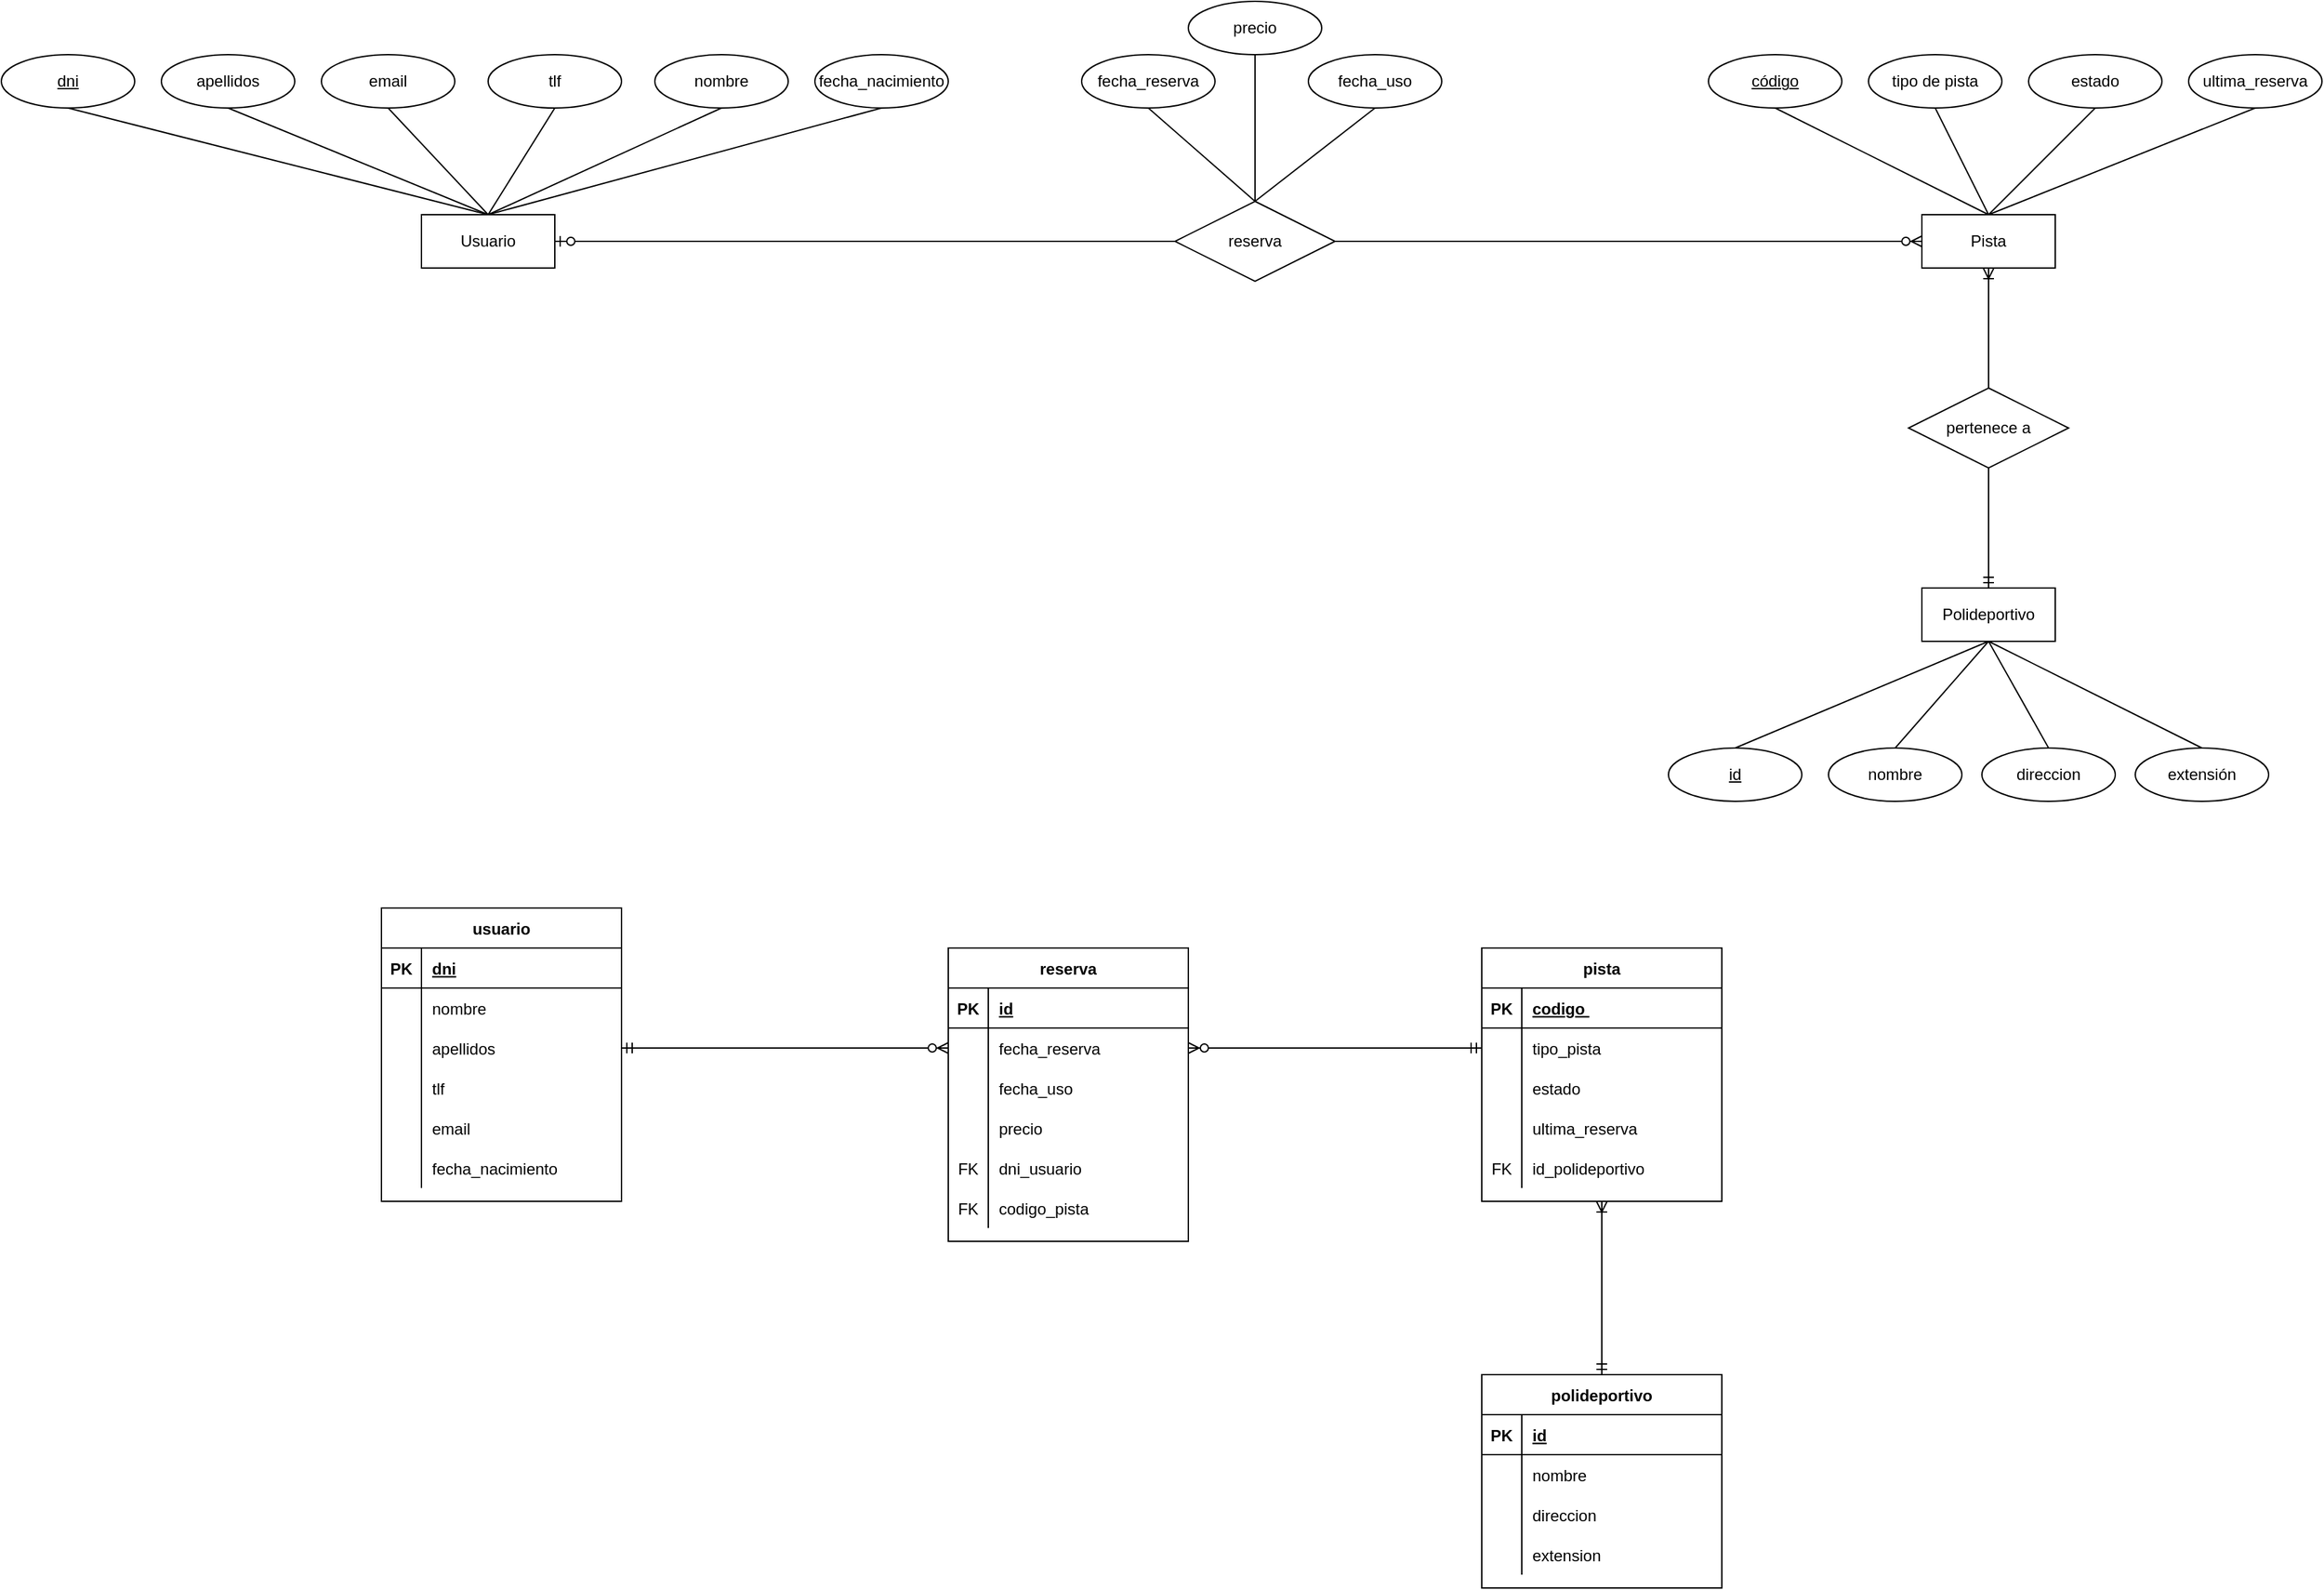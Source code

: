 <mxfile version="18.0.2" type="device"><diagram id="zfNB8mSPvCFTnwCI9ORZ" name="Page-1"><mxGraphModel dx="2370" dy="1270" grid="1" gridSize="10" guides="1" tooltips="1" connect="1" arrows="1" fold="1" page="1" pageScale="1" pageWidth="850" pageHeight="1100" math="0" shadow="0"><root><mxCell id="0"/><mxCell id="1" parent="0"/><mxCell id="QHK6IpkkrqzGox3s3TuM-14" value="Usuario" style="whiteSpace=wrap;html=1;align=center;" vertex="1" parent="1"><mxGeometry x="375" y="290" width="100" height="40" as="geometry"/></mxCell><mxCell id="QHK6IpkkrqzGox3s3TuM-15" value="nombre" style="ellipse;whiteSpace=wrap;html=1;align=center;" vertex="1" parent="1"><mxGeometry x="550" y="170" width="100" height="40" as="geometry"/></mxCell><mxCell id="QHK6IpkkrqzGox3s3TuM-16" value="apellidos" style="ellipse;whiteSpace=wrap;html=1;align=center;" vertex="1" parent="1"><mxGeometry x="180" y="170" width="100" height="40" as="geometry"/></mxCell><mxCell id="QHK6IpkkrqzGox3s3TuM-17" value="email" style="ellipse;whiteSpace=wrap;html=1;align=center;" vertex="1" parent="1"><mxGeometry x="300" y="170" width="100" height="40" as="geometry"/></mxCell><mxCell id="QHK6IpkkrqzGox3s3TuM-18" value="tlf" style="ellipse;whiteSpace=wrap;html=1;align=center;" vertex="1" parent="1"><mxGeometry x="425" y="170" width="100" height="40" as="geometry"/></mxCell><mxCell id="QHK6IpkkrqzGox3s3TuM-20" value="fecha_nacimiento" style="ellipse;whiteSpace=wrap;html=1;align=center;" vertex="1" parent="1"><mxGeometry x="670" y="170" width="100" height="40" as="geometry"/></mxCell><mxCell id="QHK6IpkkrqzGox3s3TuM-21" value="" style="endArrow=none;html=1;rounded=0;exitX=0.5;exitY=1;exitDx=0;exitDy=0;entryX=0.5;entryY=0;entryDx=0;entryDy=0;" edge="1" parent="1" source="QHK6IpkkrqzGox3s3TuM-16" target="QHK6IpkkrqzGox3s3TuM-14"><mxGeometry relative="1" as="geometry"><mxPoint x="340" y="390" as="sourcePoint"/><mxPoint x="280" y="290" as="targetPoint"/></mxGeometry></mxCell><mxCell id="QHK6IpkkrqzGox3s3TuM-22" value="" style="endArrow=none;html=1;rounded=0;exitX=0.5;exitY=1;exitDx=0;exitDy=0;entryX=0.5;entryY=0;entryDx=0;entryDy=0;" edge="1" parent="1" source="QHK6IpkkrqzGox3s3TuM-17" target="QHK6IpkkrqzGox3s3TuM-14"><mxGeometry relative="1" as="geometry"><mxPoint x="240" y="220" as="sourcePoint"/><mxPoint x="429" y="301" as="targetPoint"/></mxGeometry></mxCell><mxCell id="QHK6IpkkrqzGox3s3TuM-23" value="" style="endArrow=none;html=1;rounded=0;exitX=0.5;exitY=1;exitDx=0;exitDy=0;entryX=0.5;entryY=0;entryDx=0;entryDy=0;" edge="1" parent="1" source="QHK6IpkkrqzGox3s3TuM-18" target="QHK6IpkkrqzGox3s3TuM-14"><mxGeometry relative="1" as="geometry"><mxPoint x="250" y="230" as="sourcePoint"/><mxPoint x="439" y="311" as="targetPoint"/></mxGeometry></mxCell><mxCell id="QHK6IpkkrqzGox3s3TuM-24" value="" style="endArrow=none;html=1;rounded=0;exitX=0.5;exitY=1;exitDx=0;exitDy=0;entryX=0.5;entryY=0;entryDx=0;entryDy=0;" edge="1" parent="1" source="QHK6IpkkrqzGox3s3TuM-15" target="QHK6IpkkrqzGox3s3TuM-14"><mxGeometry relative="1" as="geometry"><mxPoint x="260" y="240" as="sourcePoint"/><mxPoint x="449" y="321" as="targetPoint"/></mxGeometry></mxCell><mxCell id="QHK6IpkkrqzGox3s3TuM-25" value="" style="endArrow=none;html=1;rounded=0;exitX=0.5;exitY=1;exitDx=0;exitDy=0;entryX=0.5;entryY=0;entryDx=0;entryDy=0;" edge="1" parent="1" source="QHK6IpkkrqzGox3s3TuM-20" target="QHK6IpkkrqzGox3s3TuM-14"><mxGeometry relative="1" as="geometry"><mxPoint x="270" y="250" as="sourcePoint"/><mxPoint x="459" y="331" as="targetPoint"/></mxGeometry></mxCell><mxCell id="QHK6IpkkrqzGox3s3TuM-26" value="dni" style="ellipse;whiteSpace=wrap;html=1;align=center;fontStyle=4;" vertex="1" parent="1"><mxGeometry x="60" y="170" width="100" height="40" as="geometry"/></mxCell><mxCell id="QHK6IpkkrqzGox3s3TuM-27" value="" style="endArrow=none;html=1;rounded=0;exitX=0.5;exitY=1;exitDx=0;exitDy=0;entryX=0.5;entryY=0;entryDx=0;entryDy=0;" edge="1" parent="1" source="QHK6IpkkrqzGox3s3TuM-26" target="QHK6IpkkrqzGox3s3TuM-14"><mxGeometry relative="1" as="geometry"><mxPoint x="340" y="390" as="sourcePoint"/><mxPoint x="500" y="390" as="targetPoint"/></mxGeometry></mxCell><mxCell id="QHK6IpkkrqzGox3s3TuM-28" value="Polideportivo" style="whiteSpace=wrap;html=1;align=center;" vertex="1" parent="1"><mxGeometry x="1500" y="570" width="100" height="40" as="geometry"/></mxCell><mxCell id="QHK6IpkkrqzGox3s3TuM-29" value="nombre" style="ellipse;whiteSpace=wrap;html=1;align=center;" vertex="1" parent="1"><mxGeometry x="1430" y="690" width="100" height="40" as="geometry"/></mxCell><mxCell id="QHK6IpkkrqzGox3s3TuM-31" value="direccion" style="ellipse;whiteSpace=wrap;html=1;align=center;" vertex="1" parent="1"><mxGeometry x="1545" y="690" width="100" height="40" as="geometry"/></mxCell><mxCell id="QHK6IpkkrqzGox3s3TuM-32" value="extensión" style="ellipse;whiteSpace=wrap;html=1;align=center;" vertex="1" parent="1"><mxGeometry x="1660" y="690" width="100" height="40" as="geometry"/></mxCell><mxCell id="QHK6IpkkrqzGox3s3TuM-33" value="" style="endArrow=none;html=1;rounded=0;exitX=0.5;exitY=0;exitDx=0;exitDy=0;" edge="1" parent="1" source="QHK6IpkkrqzGox3s3TuM-29"><mxGeometry relative="1" as="geometry"><mxPoint x="1460" y="450" as="sourcePoint"/><mxPoint x="1550" y="610" as="targetPoint"/></mxGeometry></mxCell><mxCell id="QHK6IpkkrqzGox3s3TuM-34" value="" style="endArrow=none;html=1;rounded=0;exitX=0.5;exitY=0;exitDx=0;exitDy=0;entryX=0.5;entryY=1;entryDx=0;entryDy=0;" edge="1" parent="1" source="QHK6IpkkrqzGox3s3TuM-31" target="QHK6IpkkrqzGox3s3TuM-28"><mxGeometry relative="1" as="geometry"><mxPoint x="1430" y="530" as="sourcePoint"/><mxPoint x="1560" y="580" as="targetPoint"/></mxGeometry></mxCell><mxCell id="QHK6IpkkrqzGox3s3TuM-35" value="" style="endArrow=none;html=1;rounded=0;exitX=0.5;exitY=0;exitDx=0;exitDy=0;entryX=0.5;entryY=1;entryDx=0;entryDy=0;" edge="1" parent="1" source="QHK6IpkkrqzGox3s3TuM-32" target="QHK6IpkkrqzGox3s3TuM-28"><mxGeometry relative="1" as="geometry"><mxPoint x="1440" y="540" as="sourcePoint"/><mxPoint x="1570" y="590" as="targetPoint"/></mxGeometry></mxCell><mxCell id="QHK6IpkkrqzGox3s3TuM-36" value="id" style="ellipse;whiteSpace=wrap;html=1;align=center;fontStyle=4;" vertex="1" parent="1"><mxGeometry x="1310" y="690" width="100" height="40" as="geometry"/></mxCell><mxCell id="QHK6IpkkrqzGox3s3TuM-37" value="" style="endArrow=none;html=1;rounded=0;exitX=0.5;exitY=0;exitDx=0;exitDy=0;entryX=0.5;entryY=1;entryDx=0;entryDy=0;" edge="1" parent="1" source="QHK6IpkkrqzGox3s3TuM-36" target="QHK6IpkkrqzGox3s3TuM-28"><mxGeometry relative="1" as="geometry"><mxPoint x="1460" y="450" as="sourcePoint"/><mxPoint x="1620" y="450" as="targetPoint"/></mxGeometry></mxCell><mxCell id="QHK6IpkkrqzGox3s3TuM-38" value="Pista" style="whiteSpace=wrap;html=1;align=center;" vertex="1" parent="1"><mxGeometry x="1500" y="290" width="100" height="40" as="geometry"/></mxCell><mxCell id="QHK6IpkkrqzGox3s3TuM-40" value="tipo de pista" style="ellipse;whiteSpace=wrap;html=1;align=center;" vertex="1" parent="1"><mxGeometry x="1460" y="170" width="100" height="40" as="geometry"/></mxCell><mxCell id="QHK6IpkkrqzGox3s3TuM-41" value="estado" style="ellipse;whiteSpace=wrap;html=1;align=center;" vertex="1" parent="1"><mxGeometry x="1580" y="170" width="100" height="40" as="geometry"/></mxCell><mxCell id="QHK6IpkkrqzGox3s3TuM-43" value="ultima_reserva" style="ellipse;whiteSpace=wrap;html=1;align=center;" vertex="1" parent="1"><mxGeometry x="1700" y="170" width="100" height="40" as="geometry"/></mxCell><mxCell id="QHK6IpkkrqzGox3s3TuM-44" value="" style="endArrow=none;html=1;rounded=0;exitX=0.5;exitY=1;exitDx=0;exitDy=0;entryX=0.5;entryY=0;entryDx=0;entryDy=0;" edge="1" parent="1" source="QHK6IpkkrqzGox3s3TuM-49" target="QHK6IpkkrqzGox3s3TuM-38"><mxGeometry relative="1" as="geometry"><mxPoint x="1310" y="210" as="sourcePoint"/><mxPoint x="1660" y="30" as="targetPoint"/></mxGeometry></mxCell><mxCell id="QHK6IpkkrqzGox3s3TuM-45" value="" style="endArrow=none;html=1;rounded=0;exitX=0.5;exitY=1;exitDx=0;exitDy=0;entryX=0.5;entryY=0;entryDx=0;entryDy=0;" edge="1" parent="1" source="QHK6IpkkrqzGox3s3TuM-40" target="QHK6IpkkrqzGox3s3TuM-38"><mxGeometry relative="1" as="geometry"><mxPoint x="1320" y="220" as="sourcePoint"/><mxPoint x="1560" y="250" as="targetPoint"/></mxGeometry></mxCell><mxCell id="QHK6IpkkrqzGox3s3TuM-46" value="" style="endArrow=none;html=1;rounded=0;exitX=0.5;exitY=1;exitDx=0;exitDy=0;entryX=0.5;entryY=0;entryDx=0;entryDy=0;" edge="1" parent="1" source="QHK6IpkkrqzGox3s3TuM-41" target="QHK6IpkkrqzGox3s3TuM-38"><mxGeometry relative="1" as="geometry"><mxPoint x="1330" y="230" as="sourcePoint"/><mxPoint x="1570" y="260" as="targetPoint"/></mxGeometry></mxCell><mxCell id="QHK6IpkkrqzGox3s3TuM-48" value="" style="endArrow=none;html=1;rounded=0;exitX=0.5;exitY=1;exitDx=0;exitDy=0;entryX=0.5;entryY=0;entryDx=0;entryDy=0;" edge="1" parent="1" source="QHK6IpkkrqzGox3s3TuM-43" target="QHK6IpkkrqzGox3s3TuM-38"><mxGeometry relative="1" as="geometry"><mxPoint x="1350" y="250" as="sourcePoint"/><mxPoint x="1590" y="280" as="targetPoint"/></mxGeometry></mxCell><mxCell id="QHK6IpkkrqzGox3s3TuM-49" value="código" style="ellipse;whiteSpace=wrap;html=1;align=center;fontStyle=4;" vertex="1" parent="1"><mxGeometry x="1340" y="170" width="100" height="40" as="geometry"/></mxCell><mxCell id="QHK6IpkkrqzGox3s3TuM-51" value="reserva" style="shape=rhombus;perimeter=rhombusPerimeter;whiteSpace=wrap;html=1;align=center;" vertex="1" parent="1"><mxGeometry x="940" y="280" width="120" height="60" as="geometry"/></mxCell><mxCell id="QHK6IpkkrqzGox3s3TuM-53" value="" style="fontSize=12;html=1;endArrow=ERzeroToMany;endFill=1;rounded=0;entryX=0;entryY=0.5;entryDx=0;entryDy=0;exitX=1;exitY=0.5;exitDx=0;exitDy=0;" edge="1" parent="1" source="QHK6IpkkrqzGox3s3TuM-51" target="QHK6IpkkrqzGox3s3TuM-38"><mxGeometry width="100" height="100" relative="1" as="geometry"><mxPoint x="900" y="350" as="sourcePoint"/><mxPoint x="1000" y="250" as="targetPoint"/></mxGeometry></mxCell><mxCell id="QHK6IpkkrqzGox3s3TuM-54" value="" style="fontSize=12;html=1;endArrow=ERzeroToOne;endFill=1;rounded=0;entryX=1;entryY=0.5;entryDx=0;entryDy=0;exitX=0;exitY=0.5;exitDx=0;exitDy=0;" edge="1" parent="1" source="QHK6IpkkrqzGox3s3TuM-51" target="QHK6IpkkrqzGox3s3TuM-14"><mxGeometry width="100" height="100" relative="1" as="geometry"><mxPoint x="810" y="350" as="sourcePoint"/><mxPoint x="910" y="250" as="targetPoint"/></mxGeometry></mxCell><mxCell id="QHK6IpkkrqzGox3s3TuM-55" value="fecha_reserva" style="ellipse;whiteSpace=wrap;html=1;align=center;" vertex="1" parent="1"><mxGeometry x="870" y="170" width="100" height="40" as="geometry"/></mxCell><mxCell id="QHK6IpkkrqzGox3s3TuM-57" value="fecha_uso" style="ellipse;whiteSpace=wrap;html=1;align=center;" vertex="1" parent="1"><mxGeometry x="1040" y="170" width="100" height="40" as="geometry"/></mxCell><mxCell id="QHK6IpkkrqzGox3s3TuM-59" value="precio" style="ellipse;whiteSpace=wrap;html=1;align=center;" vertex="1" parent="1"><mxGeometry x="950" y="130" width="100" height="40" as="geometry"/></mxCell><mxCell id="QHK6IpkkrqzGox3s3TuM-60" value="" style="endArrow=none;html=1;rounded=0;exitX=0.5;exitY=1;exitDx=0;exitDy=0;entryX=0.5;entryY=0;entryDx=0;entryDy=0;" edge="1" parent="1" source="QHK6IpkkrqzGox3s3TuM-55" target="QHK6IpkkrqzGox3s3TuM-51"><mxGeometry relative="1" as="geometry"><mxPoint x="900" y="330" as="sourcePoint"/><mxPoint x="1060" y="330" as="targetPoint"/></mxGeometry></mxCell><mxCell id="QHK6IpkkrqzGox3s3TuM-61" value="" style="endArrow=none;html=1;rounded=0;exitX=0.5;exitY=1;exitDx=0;exitDy=0;entryX=0.5;entryY=0;entryDx=0;entryDy=0;" edge="1" parent="1" source="QHK6IpkkrqzGox3s3TuM-59" target="QHK6IpkkrqzGox3s3TuM-51"><mxGeometry relative="1" as="geometry"><mxPoint x="900" y="330" as="sourcePoint"/><mxPoint x="1060" y="330" as="targetPoint"/></mxGeometry></mxCell><mxCell id="QHK6IpkkrqzGox3s3TuM-62" value="" style="endArrow=none;html=1;rounded=0;exitX=0.5;exitY=1;exitDx=0;exitDy=0;entryX=0.5;entryY=0;entryDx=0;entryDy=0;" edge="1" parent="1" source="QHK6IpkkrqzGox3s3TuM-57" target="QHK6IpkkrqzGox3s3TuM-51"><mxGeometry relative="1" as="geometry"><mxPoint x="900" y="330" as="sourcePoint"/><mxPoint x="1060" y="330" as="targetPoint"/></mxGeometry></mxCell><mxCell id="QHK6IpkkrqzGox3s3TuM-63" value="pertenece a" style="shape=rhombus;perimeter=rhombusPerimeter;whiteSpace=wrap;html=1;align=center;" vertex="1" parent="1"><mxGeometry x="1490" y="420" width="120" height="60" as="geometry"/></mxCell><mxCell id="QHK6IpkkrqzGox3s3TuM-65" value="" style="fontSize=12;html=1;endArrow=ERmandOne;rounded=0;entryX=0.5;entryY=0;entryDx=0;entryDy=0;exitX=0.5;exitY=1;exitDx=0;exitDy=0;" edge="1" parent="1" source="QHK6IpkkrqzGox3s3TuM-63" target="QHK6IpkkrqzGox3s3TuM-28"><mxGeometry width="100" height="100" relative="1" as="geometry"><mxPoint x="1420" y="590" as="sourcePoint"/><mxPoint x="1520" y="490" as="targetPoint"/></mxGeometry></mxCell><mxCell id="QHK6IpkkrqzGox3s3TuM-66" value="" style="fontSize=12;html=1;endArrow=ERoneToMany;rounded=0;entryX=0.5;entryY=1;entryDx=0;entryDy=0;exitX=0.5;exitY=0;exitDx=0;exitDy=0;" edge="1" parent="1" source="QHK6IpkkrqzGox3s3TuM-63" target="QHK6IpkkrqzGox3s3TuM-38"><mxGeometry width="100" height="100" relative="1" as="geometry"><mxPoint x="1420" y="590" as="sourcePoint"/><mxPoint x="1520" y="490" as="targetPoint"/></mxGeometry></mxCell><mxCell id="QHK6IpkkrqzGox3s3TuM-71" value="usuario" style="shape=table;startSize=30;container=1;collapsible=1;childLayout=tableLayout;fixedRows=1;rowLines=0;fontStyle=1;align=center;resizeLast=1;" vertex="1" parent="1"><mxGeometry x="345" y="810" width="180" height="220" as="geometry"/></mxCell><mxCell id="QHK6IpkkrqzGox3s3TuM-72" value="" style="shape=tableRow;horizontal=0;startSize=0;swimlaneHead=0;swimlaneBody=0;fillColor=none;collapsible=0;dropTarget=0;points=[[0,0.5],[1,0.5]];portConstraint=eastwest;top=0;left=0;right=0;bottom=1;" vertex="1" parent="QHK6IpkkrqzGox3s3TuM-71"><mxGeometry y="30" width="180" height="30" as="geometry"/></mxCell><mxCell id="QHK6IpkkrqzGox3s3TuM-73" value="PK" style="shape=partialRectangle;connectable=0;fillColor=none;top=0;left=0;bottom=0;right=0;fontStyle=1;overflow=hidden;" vertex="1" parent="QHK6IpkkrqzGox3s3TuM-72"><mxGeometry width="30" height="30" as="geometry"><mxRectangle width="30" height="30" as="alternateBounds"/></mxGeometry></mxCell><mxCell id="QHK6IpkkrqzGox3s3TuM-74" value="dni" style="shape=partialRectangle;connectable=0;fillColor=none;top=0;left=0;bottom=0;right=0;align=left;spacingLeft=6;fontStyle=5;overflow=hidden;" vertex="1" parent="QHK6IpkkrqzGox3s3TuM-72"><mxGeometry x="30" width="150" height="30" as="geometry"><mxRectangle width="150" height="30" as="alternateBounds"/></mxGeometry></mxCell><mxCell id="QHK6IpkkrqzGox3s3TuM-75" value="" style="shape=tableRow;horizontal=0;startSize=0;swimlaneHead=0;swimlaneBody=0;fillColor=none;collapsible=0;dropTarget=0;points=[[0,0.5],[1,0.5]];portConstraint=eastwest;top=0;left=0;right=0;bottom=0;" vertex="1" parent="QHK6IpkkrqzGox3s3TuM-71"><mxGeometry y="60" width="180" height="30" as="geometry"/></mxCell><mxCell id="QHK6IpkkrqzGox3s3TuM-76" value="" style="shape=partialRectangle;connectable=0;fillColor=none;top=0;left=0;bottom=0;right=0;editable=1;overflow=hidden;" vertex="1" parent="QHK6IpkkrqzGox3s3TuM-75"><mxGeometry width="30" height="30" as="geometry"><mxRectangle width="30" height="30" as="alternateBounds"/></mxGeometry></mxCell><mxCell id="QHK6IpkkrqzGox3s3TuM-77" value="nombre" style="shape=partialRectangle;connectable=0;fillColor=none;top=0;left=0;bottom=0;right=0;align=left;spacingLeft=6;overflow=hidden;" vertex="1" parent="QHK6IpkkrqzGox3s3TuM-75"><mxGeometry x="30" width="150" height="30" as="geometry"><mxRectangle width="150" height="30" as="alternateBounds"/></mxGeometry></mxCell><mxCell id="QHK6IpkkrqzGox3s3TuM-78" value="" style="shape=tableRow;horizontal=0;startSize=0;swimlaneHead=0;swimlaneBody=0;fillColor=none;collapsible=0;dropTarget=0;points=[[0,0.5],[1,0.5]];portConstraint=eastwest;top=0;left=0;right=0;bottom=0;" vertex="1" parent="QHK6IpkkrqzGox3s3TuM-71"><mxGeometry y="90" width="180" height="30" as="geometry"/></mxCell><mxCell id="QHK6IpkkrqzGox3s3TuM-79" value="" style="shape=partialRectangle;connectable=0;fillColor=none;top=0;left=0;bottom=0;right=0;editable=1;overflow=hidden;" vertex="1" parent="QHK6IpkkrqzGox3s3TuM-78"><mxGeometry width="30" height="30" as="geometry"><mxRectangle width="30" height="30" as="alternateBounds"/></mxGeometry></mxCell><mxCell id="QHK6IpkkrqzGox3s3TuM-80" value="apellidos" style="shape=partialRectangle;connectable=0;fillColor=none;top=0;left=0;bottom=0;right=0;align=left;spacingLeft=6;overflow=hidden;" vertex="1" parent="QHK6IpkkrqzGox3s3TuM-78"><mxGeometry x="30" width="150" height="30" as="geometry"><mxRectangle width="150" height="30" as="alternateBounds"/></mxGeometry></mxCell><mxCell id="QHK6IpkkrqzGox3s3TuM-124" value="" style="shape=tableRow;horizontal=0;startSize=0;swimlaneHead=0;swimlaneBody=0;fillColor=none;collapsible=0;dropTarget=0;points=[[0,0.5],[1,0.5]];portConstraint=eastwest;top=0;left=0;right=0;bottom=0;" vertex="1" parent="QHK6IpkkrqzGox3s3TuM-71"><mxGeometry y="120" width="180" height="30" as="geometry"/></mxCell><mxCell id="QHK6IpkkrqzGox3s3TuM-125" value="" style="shape=partialRectangle;connectable=0;fillColor=none;top=0;left=0;bottom=0;right=0;editable=1;overflow=hidden;" vertex="1" parent="QHK6IpkkrqzGox3s3TuM-124"><mxGeometry width="30" height="30" as="geometry"><mxRectangle width="30" height="30" as="alternateBounds"/></mxGeometry></mxCell><mxCell id="QHK6IpkkrqzGox3s3TuM-126" value="tlf" style="shape=partialRectangle;connectable=0;fillColor=none;top=0;left=0;bottom=0;right=0;align=left;spacingLeft=6;overflow=hidden;" vertex="1" parent="QHK6IpkkrqzGox3s3TuM-124"><mxGeometry x="30" width="150" height="30" as="geometry"><mxRectangle width="150" height="30" as="alternateBounds"/></mxGeometry></mxCell><mxCell id="QHK6IpkkrqzGox3s3TuM-81" value="" style="shape=tableRow;horizontal=0;startSize=0;swimlaneHead=0;swimlaneBody=0;fillColor=none;collapsible=0;dropTarget=0;points=[[0,0.5],[1,0.5]];portConstraint=eastwest;top=0;left=0;right=0;bottom=0;" vertex="1" parent="QHK6IpkkrqzGox3s3TuM-71"><mxGeometry y="150" width="180" height="30" as="geometry"/></mxCell><mxCell id="QHK6IpkkrqzGox3s3TuM-82" value="" style="shape=partialRectangle;connectable=0;fillColor=none;top=0;left=0;bottom=0;right=0;editable=1;overflow=hidden;" vertex="1" parent="QHK6IpkkrqzGox3s3TuM-81"><mxGeometry width="30" height="30" as="geometry"><mxRectangle width="30" height="30" as="alternateBounds"/></mxGeometry></mxCell><mxCell id="QHK6IpkkrqzGox3s3TuM-83" value="email" style="shape=partialRectangle;connectable=0;fillColor=none;top=0;left=0;bottom=0;right=0;align=left;spacingLeft=6;overflow=hidden;" vertex="1" parent="QHK6IpkkrqzGox3s3TuM-81"><mxGeometry x="30" width="150" height="30" as="geometry"><mxRectangle width="150" height="30" as="alternateBounds"/></mxGeometry></mxCell><mxCell id="QHK6IpkkrqzGox3s3TuM-132" value="" style="shape=tableRow;horizontal=0;startSize=0;swimlaneHead=0;swimlaneBody=0;fillColor=none;collapsible=0;dropTarget=0;points=[[0,0.5],[1,0.5]];portConstraint=eastwest;top=0;left=0;right=0;bottom=0;" vertex="1" parent="QHK6IpkkrqzGox3s3TuM-71"><mxGeometry y="180" width="180" height="30" as="geometry"/></mxCell><mxCell id="QHK6IpkkrqzGox3s3TuM-133" value="" style="shape=partialRectangle;connectable=0;fillColor=none;top=0;left=0;bottom=0;right=0;editable=1;overflow=hidden;" vertex="1" parent="QHK6IpkkrqzGox3s3TuM-132"><mxGeometry width="30" height="30" as="geometry"><mxRectangle width="30" height="30" as="alternateBounds"/></mxGeometry></mxCell><mxCell id="QHK6IpkkrqzGox3s3TuM-134" value="fecha_nacimiento" style="shape=partialRectangle;connectable=0;fillColor=none;top=0;left=0;bottom=0;right=0;align=left;spacingLeft=6;overflow=hidden;" vertex="1" parent="QHK6IpkkrqzGox3s3TuM-132"><mxGeometry x="30" width="150" height="30" as="geometry"><mxRectangle width="150" height="30" as="alternateBounds"/></mxGeometry></mxCell><mxCell id="QHK6IpkkrqzGox3s3TuM-84" value="pista" style="shape=table;startSize=30;container=1;collapsible=1;childLayout=tableLayout;fixedRows=1;rowLines=0;fontStyle=1;align=center;resizeLast=1;" vertex="1" parent="1"><mxGeometry x="1170" y="840" width="180" height="190" as="geometry"/></mxCell><mxCell id="QHK6IpkkrqzGox3s3TuM-85" value="" style="shape=tableRow;horizontal=0;startSize=0;swimlaneHead=0;swimlaneBody=0;fillColor=none;collapsible=0;dropTarget=0;points=[[0,0.5],[1,0.5]];portConstraint=eastwest;top=0;left=0;right=0;bottom=1;" vertex="1" parent="QHK6IpkkrqzGox3s3TuM-84"><mxGeometry y="30" width="180" height="30" as="geometry"/></mxCell><mxCell id="QHK6IpkkrqzGox3s3TuM-86" value="PK" style="shape=partialRectangle;connectable=0;fillColor=none;top=0;left=0;bottom=0;right=0;fontStyle=1;overflow=hidden;" vertex="1" parent="QHK6IpkkrqzGox3s3TuM-85"><mxGeometry width="30" height="30" as="geometry"><mxRectangle width="30" height="30" as="alternateBounds"/></mxGeometry></mxCell><mxCell id="QHK6IpkkrqzGox3s3TuM-87" value="codigo " style="shape=partialRectangle;connectable=0;fillColor=none;top=0;left=0;bottom=0;right=0;align=left;spacingLeft=6;fontStyle=5;overflow=hidden;" vertex="1" parent="QHK6IpkkrqzGox3s3TuM-85"><mxGeometry x="30" width="150" height="30" as="geometry"><mxRectangle width="150" height="30" as="alternateBounds"/></mxGeometry></mxCell><mxCell id="QHK6IpkkrqzGox3s3TuM-88" value="" style="shape=tableRow;horizontal=0;startSize=0;swimlaneHead=0;swimlaneBody=0;fillColor=none;collapsible=0;dropTarget=0;points=[[0,0.5],[1,0.5]];portConstraint=eastwest;top=0;left=0;right=0;bottom=0;" vertex="1" parent="QHK6IpkkrqzGox3s3TuM-84"><mxGeometry y="60" width="180" height="30" as="geometry"/></mxCell><mxCell id="QHK6IpkkrqzGox3s3TuM-89" value="" style="shape=partialRectangle;connectable=0;fillColor=none;top=0;left=0;bottom=0;right=0;editable=1;overflow=hidden;" vertex="1" parent="QHK6IpkkrqzGox3s3TuM-88"><mxGeometry width="30" height="30" as="geometry"><mxRectangle width="30" height="30" as="alternateBounds"/></mxGeometry></mxCell><mxCell id="QHK6IpkkrqzGox3s3TuM-90" value="tipo_pista" style="shape=partialRectangle;connectable=0;fillColor=none;top=0;left=0;bottom=0;right=0;align=left;spacingLeft=6;overflow=hidden;" vertex="1" parent="QHK6IpkkrqzGox3s3TuM-88"><mxGeometry x="30" width="150" height="30" as="geometry"><mxRectangle width="150" height="30" as="alternateBounds"/></mxGeometry></mxCell><mxCell id="QHK6IpkkrqzGox3s3TuM-91" value="" style="shape=tableRow;horizontal=0;startSize=0;swimlaneHead=0;swimlaneBody=0;fillColor=none;collapsible=0;dropTarget=0;points=[[0,0.5],[1,0.5]];portConstraint=eastwest;top=0;left=0;right=0;bottom=0;" vertex="1" parent="QHK6IpkkrqzGox3s3TuM-84"><mxGeometry y="90" width="180" height="30" as="geometry"/></mxCell><mxCell id="QHK6IpkkrqzGox3s3TuM-92" value="" style="shape=partialRectangle;connectable=0;fillColor=none;top=0;left=0;bottom=0;right=0;editable=1;overflow=hidden;" vertex="1" parent="QHK6IpkkrqzGox3s3TuM-91"><mxGeometry width="30" height="30" as="geometry"><mxRectangle width="30" height="30" as="alternateBounds"/></mxGeometry></mxCell><mxCell id="QHK6IpkkrqzGox3s3TuM-93" value="estado" style="shape=partialRectangle;connectable=0;fillColor=none;top=0;left=0;bottom=0;right=0;align=left;spacingLeft=6;overflow=hidden;" vertex="1" parent="QHK6IpkkrqzGox3s3TuM-91"><mxGeometry x="30" width="150" height="30" as="geometry"><mxRectangle width="150" height="30" as="alternateBounds"/></mxGeometry></mxCell><mxCell id="QHK6IpkkrqzGox3s3TuM-94" value="" style="shape=tableRow;horizontal=0;startSize=0;swimlaneHead=0;swimlaneBody=0;fillColor=none;collapsible=0;dropTarget=0;points=[[0,0.5],[1,0.5]];portConstraint=eastwest;top=0;left=0;right=0;bottom=0;" vertex="1" parent="QHK6IpkkrqzGox3s3TuM-84"><mxGeometry y="120" width="180" height="30" as="geometry"/></mxCell><mxCell id="QHK6IpkkrqzGox3s3TuM-95" value="" style="shape=partialRectangle;connectable=0;fillColor=none;top=0;left=0;bottom=0;right=0;editable=1;overflow=hidden;" vertex="1" parent="QHK6IpkkrqzGox3s3TuM-94"><mxGeometry width="30" height="30" as="geometry"><mxRectangle width="30" height="30" as="alternateBounds"/></mxGeometry></mxCell><mxCell id="QHK6IpkkrqzGox3s3TuM-96" value="ultima_reserva" style="shape=partialRectangle;connectable=0;fillColor=none;top=0;left=0;bottom=0;right=0;align=left;spacingLeft=6;overflow=hidden;" vertex="1" parent="QHK6IpkkrqzGox3s3TuM-94"><mxGeometry x="30" width="150" height="30" as="geometry"><mxRectangle width="150" height="30" as="alternateBounds"/></mxGeometry></mxCell><mxCell id="QHK6IpkkrqzGox3s3TuM-147" value="" style="shape=tableRow;horizontal=0;startSize=0;swimlaneHead=0;swimlaneBody=0;fillColor=none;collapsible=0;dropTarget=0;points=[[0,0.5],[1,0.5]];portConstraint=eastwest;top=0;left=0;right=0;bottom=0;" vertex="1" parent="QHK6IpkkrqzGox3s3TuM-84"><mxGeometry y="150" width="180" height="30" as="geometry"/></mxCell><mxCell id="QHK6IpkkrqzGox3s3TuM-148" value="FK" style="shape=partialRectangle;connectable=0;fillColor=none;top=0;left=0;bottom=0;right=0;fontStyle=0;overflow=hidden;" vertex="1" parent="QHK6IpkkrqzGox3s3TuM-147"><mxGeometry width="30" height="30" as="geometry"><mxRectangle width="30" height="30" as="alternateBounds"/></mxGeometry></mxCell><mxCell id="QHK6IpkkrqzGox3s3TuM-149" value="id_polideportivo" style="shape=partialRectangle;connectable=0;fillColor=none;top=0;left=0;bottom=0;right=0;align=left;spacingLeft=6;fontStyle=0;overflow=hidden;" vertex="1" parent="QHK6IpkkrqzGox3s3TuM-147"><mxGeometry x="30" width="150" height="30" as="geometry"><mxRectangle width="150" height="30" as="alternateBounds"/></mxGeometry></mxCell><mxCell id="QHK6IpkkrqzGox3s3TuM-97" value="polideportivo" style="shape=table;startSize=30;container=1;collapsible=1;childLayout=tableLayout;fixedRows=1;rowLines=0;fontStyle=1;align=center;resizeLast=1;" vertex="1" parent="1"><mxGeometry x="1170" y="1160" width="180" height="160" as="geometry"/></mxCell><mxCell id="QHK6IpkkrqzGox3s3TuM-98" value="" style="shape=tableRow;horizontal=0;startSize=0;swimlaneHead=0;swimlaneBody=0;fillColor=none;collapsible=0;dropTarget=0;points=[[0,0.5],[1,0.5]];portConstraint=eastwest;top=0;left=0;right=0;bottom=1;" vertex="1" parent="QHK6IpkkrqzGox3s3TuM-97"><mxGeometry y="30" width="180" height="30" as="geometry"/></mxCell><mxCell id="QHK6IpkkrqzGox3s3TuM-99" value="PK" style="shape=partialRectangle;connectable=0;fillColor=none;top=0;left=0;bottom=0;right=0;fontStyle=1;overflow=hidden;" vertex="1" parent="QHK6IpkkrqzGox3s3TuM-98"><mxGeometry width="30" height="30" as="geometry"><mxRectangle width="30" height="30" as="alternateBounds"/></mxGeometry></mxCell><mxCell id="QHK6IpkkrqzGox3s3TuM-100" value="id" style="shape=partialRectangle;connectable=0;fillColor=none;top=0;left=0;bottom=0;right=0;align=left;spacingLeft=6;fontStyle=5;overflow=hidden;" vertex="1" parent="QHK6IpkkrqzGox3s3TuM-98"><mxGeometry x="30" width="150" height="30" as="geometry"><mxRectangle width="150" height="30" as="alternateBounds"/></mxGeometry></mxCell><mxCell id="QHK6IpkkrqzGox3s3TuM-101" value="" style="shape=tableRow;horizontal=0;startSize=0;swimlaneHead=0;swimlaneBody=0;fillColor=none;collapsible=0;dropTarget=0;points=[[0,0.5],[1,0.5]];portConstraint=eastwest;top=0;left=0;right=0;bottom=0;" vertex="1" parent="QHK6IpkkrqzGox3s3TuM-97"><mxGeometry y="60" width="180" height="30" as="geometry"/></mxCell><mxCell id="QHK6IpkkrqzGox3s3TuM-102" value="" style="shape=partialRectangle;connectable=0;fillColor=none;top=0;left=0;bottom=0;right=0;editable=1;overflow=hidden;" vertex="1" parent="QHK6IpkkrqzGox3s3TuM-101"><mxGeometry width="30" height="30" as="geometry"><mxRectangle width="30" height="30" as="alternateBounds"/></mxGeometry></mxCell><mxCell id="QHK6IpkkrqzGox3s3TuM-103" value="nombre" style="shape=partialRectangle;connectable=0;fillColor=none;top=0;left=0;bottom=0;right=0;align=left;spacingLeft=6;overflow=hidden;" vertex="1" parent="QHK6IpkkrqzGox3s3TuM-101"><mxGeometry x="30" width="150" height="30" as="geometry"><mxRectangle width="150" height="30" as="alternateBounds"/></mxGeometry></mxCell><mxCell id="QHK6IpkkrqzGox3s3TuM-104" value="" style="shape=tableRow;horizontal=0;startSize=0;swimlaneHead=0;swimlaneBody=0;fillColor=none;collapsible=0;dropTarget=0;points=[[0,0.5],[1,0.5]];portConstraint=eastwest;top=0;left=0;right=0;bottom=0;" vertex="1" parent="QHK6IpkkrqzGox3s3TuM-97"><mxGeometry y="90" width="180" height="30" as="geometry"/></mxCell><mxCell id="QHK6IpkkrqzGox3s3TuM-105" value="" style="shape=partialRectangle;connectable=0;fillColor=none;top=0;left=0;bottom=0;right=0;editable=1;overflow=hidden;" vertex="1" parent="QHK6IpkkrqzGox3s3TuM-104"><mxGeometry width="30" height="30" as="geometry"><mxRectangle width="30" height="30" as="alternateBounds"/></mxGeometry></mxCell><mxCell id="QHK6IpkkrqzGox3s3TuM-106" value="direccion" style="shape=partialRectangle;connectable=0;fillColor=none;top=0;left=0;bottom=0;right=0;align=left;spacingLeft=6;overflow=hidden;" vertex="1" parent="QHK6IpkkrqzGox3s3TuM-104"><mxGeometry x="30" width="150" height="30" as="geometry"><mxRectangle width="150" height="30" as="alternateBounds"/></mxGeometry></mxCell><mxCell id="QHK6IpkkrqzGox3s3TuM-107" value="" style="shape=tableRow;horizontal=0;startSize=0;swimlaneHead=0;swimlaneBody=0;fillColor=none;collapsible=0;dropTarget=0;points=[[0,0.5],[1,0.5]];portConstraint=eastwest;top=0;left=0;right=0;bottom=0;" vertex="1" parent="QHK6IpkkrqzGox3s3TuM-97"><mxGeometry y="120" width="180" height="30" as="geometry"/></mxCell><mxCell id="QHK6IpkkrqzGox3s3TuM-108" value="" style="shape=partialRectangle;connectable=0;fillColor=none;top=0;left=0;bottom=0;right=0;editable=1;overflow=hidden;" vertex="1" parent="QHK6IpkkrqzGox3s3TuM-107"><mxGeometry width="30" height="30" as="geometry"><mxRectangle width="30" height="30" as="alternateBounds"/></mxGeometry></mxCell><mxCell id="QHK6IpkkrqzGox3s3TuM-109" value="extension" style="shape=partialRectangle;connectable=0;fillColor=none;top=0;left=0;bottom=0;right=0;align=left;spacingLeft=6;overflow=hidden;" vertex="1" parent="QHK6IpkkrqzGox3s3TuM-107"><mxGeometry x="30" width="150" height="30" as="geometry"><mxRectangle width="150" height="30" as="alternateBounds"/></mxGeometry></mxCell><mxCell id="QHK6IpkkrqzGox3s3TuM-110" value="reserva" style="shape=table;startSize=30;container=1;collapsible=1;childLayout=tableLayout;fixedRows=1;rowLines=0;fontStyle=1;align=center;resizeLast=1;" vertex="1" parent="1"><mxGeometry x="770" y="840" width="180" height="220" as="geometry"/></mxCell><mxCell id="QHK6IpkkrqzGox3s3TuM-111" value="" style="shape=tableRow;horizontal=0;startSize=0;swimlaneHead=0;swimlaneBody=0;fillColor=none;collapsible=0;dropTarget=0;points=[[0,0.5],[1,0.5]];portConstraint=eastwest;top=0;left=0;right=0;bottom=1;" vertex="1" parent="QHK6IpkkrqzGox3s3TuM-110"><mxGeometry y="30" width="180" height="30" as="geometry"/></mxCell><mxCell id="QHK6IpkkrqzGox3s3TuM-112" value="PK" style="shape=partialRectangle;connectable=0;fillColor=none;top=0;left=0;bottom=0;right=0;fontStyle=1;overflow=hidden;" vertex="1" parent="QHK6IpkkrqzGox3s3TuM-111"><mxGeometry width="30" height="30" as="geometry"><mxRectangle width="30" height="30" as="alternateBounds"/></mxGeometry></mxCell><mxCell id="QHK6IpkkrqzGox3s3TuM-113" value="id" style="shape=partialRectangle;connectable=0;fillColor=none;top=0;left=0;bottom=0;right=0;align=left;spacingLeft=6;fontStyle=5;overflow=hidden;" vertex="1" parent="QHK6IpkkrqzGox3s3TuM-111"><mxGeometry x="30" width="150" height="30" as="geometry"><mxRectangle width="150" height="30" as="alternateBounds"/></mxGeometry></mxCell><mxCell id="QHK6IpkkrqzGox3s3TuM-114" value="" style="shape=tableRow;horizontal=0;startSize=0;swimlaneHead=0;swimlaneBody=0;fillColor=none;collapsible=0;dropTarget=0;points=[[0,0.5],[1,0.5]];portConstraint=eastwest;top=0;left=0;right=0;bottom=0;" vertex="1" parent="QHK6IpkkrqzGox3s3TuM-110"><mxGeometry y="60" width="180" height="30" as="geometry"/></mxCell><mxCell id="QHK6IpkkrqzGox3s3TuM-115" value="" style="shape=partialRectangle;connectable=0;fillColor=none;top=0;left=0;bottom=0;right=0;editable=1;overflow=hidden;" vertex="1" parent="QHK6IpkkrqzGox3s3TuM-114"><mxGeometry width="30" height="30" as="geometry"><mxRectangle width="30" height="30" as="alternateBounds"/></mxGeometry></mxCell><mxCell id="QHK6IpkkrqzGox3s3TuM-116" value="fecha_reserva" style="shape=partialRectangle;connectable=0;fillColor=none;top=0;left=0;bottom=0;right=0;align=left;spacingLeft=6;overflow=hidden;" vertex="1" parent="QHK6IpkkrqzGox3s3TuM-114"><mxGeometry x="30" width="150" height="30" as="geometry"><mxRectangle width="150" height="30" as="alternateBounds"/></mxGeometry></mxCell><mxCell id="QHK6IpkkrqzGox3s3TuM-117" value="" style="shape=tableRow;horizontal=0;startSize=0;swimlaneHead=0;swimlaneBody=0;fillColor=none;collapsible=0;dropTarget=0;points=[[0,0.5],[1,0.5]];portConstraint=eastwest;top=0;left=0;right=0;bottom=0;" vertex="1" parent="QHK6IpkkrqzGox3s3TuM-110"><mxGeometry y="90" width="180" height="30" as="geometry"/></mxCell><mxCell id="QHK6IpkkrqzGox3s3TuM-118" value="" style="shape=partialRectangle;connectable=0;fillColor=none;top=0;left=0;bottom=0;right=0;editable=1;overflow=hidden;" vertex="1" parent="QHK6IpkkrqzGox3s3TuM-117"><mxGeometry width="30" height="30" as="geometry"><mxRectangle width="30" height="30" as="alternateBounds"/></mxGeometry></mxCell><mxCell id="QHK6IpkkrqzGox3s3TuM-119" value="fecha_uso" style="shape=partialRectangle;connectable=0;fillColor=none;top=0;left=0;bottom=0;right=0;align=left;spacingLeft=6;overflow=hidden;" vertex="1" parent="QHK6IpkkrqzGox3s3TuM-117"><mxGeometry x="30" width="150" height="30" as="geometry"><mxRectangle width="150" height="30" as="alternateBounds"/></mxGeometry></mxCell><mxCell id="QHK6IpkkrqzGox3s3TuM-120" value="" style="shape=tableRow;horizontal=0;startSize=0;swimlaneHead=0;swimlaneBody=0;fillColor=none;collapsible=0;dropTarget=0;points=[[0,0.5],[1,0.5]];portConstraint=eastwest;top=0;left=0;right=0;bottom=0;" vertex="1" parent="QHK6IpkkrqzGox3s3TuM-110"><mxGeometry y="120" width="180" height="30" as="geometry"/></mxCell><mxCell id="QHK6IpkkrqzGox3s3TuM-121" value="" style="shape=partialRectangle;connectable=0;fillColor=none;top=0;left=0;bottom=0;right=0;editable=1;overflow=hidden;" vertex="1" parent="QHK6IpkkrqzGox3s3TuM-120"><mxGeometry width="30" height="30" as="geometry"><mxRectangle width="30" height="30" as="alternateBounds"/></mxGeometry></mxCell><mxCell id="QHK6IpkkrqzGox3s3TuM-122" value="precio" style="shape=partialRectangle;connectable=0;fillColor=none;top=0;left=0;bottom=0;right=0;align=left;spacingLeft=6;overflow=hidden;" vertex="1" parent="QHK6IpkkrqzGox3s3TuM-120"><mxGeometry x="30" width="150" height="30" as="geometry"><mxRectangle width="150" height="30" as="alternateBounds"/></mxGeometry></mxCell><mxCell id="QHK6IpkkrqzGox3s3TuM-139" value="" style="shape=tableRow;horizontal=0;startSize=0;swimlaneHead=0;swimlaneBody=0;fillColor=none;collapsible=0;dropTarget=0;points=[[0,0.5],[1,0.5]];portConstraint=eastwest;top=0;left=0;right=0;bottom=0;" vertex="1" parent="QHK6IpkkrqzGox3s3TuM-110"><mxGeometry y="150" width="180" height="30" as="geometry"/></mxCell><mxCell id="QHK6IpkkrqzGox3s3TuM-140" value="FK" style="shape=partialRectangle;connectable=0;fillColor=none;top=0;left=0;bottom=0;right=0;fontStyle=0;overflow=hidden;" vertex="1" parent="QHK6IpkkrqzGox3s3TuM-139"><mxGeometry width="30" height="30" as="geometry"><mxRectangle width="30" height="30" as="alternateBounds"/></mxGeometry></mxCell><mxCell id="QHK6IpkkrqzGox3s3TuM-141" value="dni_usuario" style="shape=partialRectangle;connectable=0;fillColor=none;top=0;left=0;bottom=0;right=0;align=left;spacingLeft=6;fontStyle=0;overflow=hidden;" vertex="1" parent="QHK6IpkkrqzGox3s3TuM-139"><mxGeometry x="30" width="150" height="30" as="geometry"><mxRectangle width="150" height="30" as="alternateBounds"/></mxGeometry></mxCell><mxCell id="QHK6IpkkrqzGox3s3TuM-143" value="" style="shape=tableRow;horizontal=0;startSize=0;swimlaneHead=0;swimlaneBody=0;fillColor=none;collapsible=0;dropTarget=0;points=[[0,0.5],[1,0.5]];portConstraint=eastwest;top=0;left=0;right=0;bottom=0;" vertex="1" parent="QHK6IpkkrqzGox3s3TuM-110"><mxGeometry y="180" width="180" height="30" as="geometry"/></mxCell><mxCell id="QHK6IpkkrqzGox3s3TuM-144" value="FK" style="shape=partialRectangle;connectable=0;fillColor=none;top=0;left=0;bottom=0;right=0;fontStyle=0;overflow=hidden;" vertex="1" parent="QHK6IpkkrqzGox3s3TuM-143"><mxGeometry width="30" height="30" as="geometry"><mxRectangle width="30" height="30" as="alternateBounds"/></mxGeometry></mxCell><mxCell id="QHK6IpkkrqzGox3s3TuM-145" value="codigo_pista" style="shape=partialRectangle;connectable=0;fillColor=none;top=0;left=0;bottom=0;right=0;align=left;spacingLeft=6;fontStyle=0;overflow=hidden;" vertex="1" parent="QHK6IpkkrqzGox3s3TuM-143"><mxGeometry x="30" width="150" height="30" as="geometry"><mxRectangle width="150" height="30" as="alternateBounds"/></mxGeometry></mxCell><mxCell id="QHK6IpkkrqzGox3s3TuM-135" value="" style="fontSize=12;html=1;endArrow=ERzeroToMany;startArrow=ERmandOne;rounded=0;exitX=1;exitY=0.5;exitDx=0;exitDy=0;entryX=0;entryY=0.5;entryDx=0;entryDy=0;" edge="1" parent="1" source="QHK6IpkkrqzGox3s3TuM-78" target="QHK6IpkkrqzGox3s3TuM-114"><mxGeometry width="100" height="100" relative="1" as="geometry"><mxPoint x="810" y="1050" as="sourcePoint"/><mxPoint x="910" y="950" as="targetPoint"/></mxGeometry></mxCell><mxCell id="QHK6IpkkrqzGox3s3TuM-136" value="" style="fontSize=12;html=1;endArrow=ERzeroToMany;startArrow=ERmandOne;rounded=0;exitX=0;exitY=0.5;exitDx=0;exitDy=0;entryX=1;entryY=0.5;entryDx=0;entryDy=0;" edge="1" parent="1" source="QHK6IpkkrqzGox3s3TuM-88" target="QHK6IpkkrqzGox3s3TuM-114"><mxGeometry width="100" height="100" relative="1" as="geometry"><mxPoint x="535" y="925" as="sourcePoint"/><mxPoint x="780" y="925" as="targetPoint"/></mxGeometry></mxCell><mxCell id="QHK6IpkkrqzGox3s3TuM-137" value="" style="fontSize=12;html=1;endArrow=ERoneToMany;startArrow=ERmandOne;rounded=0;entryX=0.5;entryY=1;entryDx=0;entryDy=0;exitX=0.5;exitY=0;exitDx=0;exitDy=0;" edge="1" parent="1" source="QHK6IpkkrqzGox3s3TuM-97" target="QHK6IpkkrqzGox3s3TuM-84"><mxGeometry width="100" height="100" relative="1" as="geometry"><mxPoint x="1150" y="1070" as="sourcePoint"/><mxPoint x="910" y="950" as="targetPoint"/></mxGeometry></mxCell></root></mxGraphModel></diagram></mxfile>